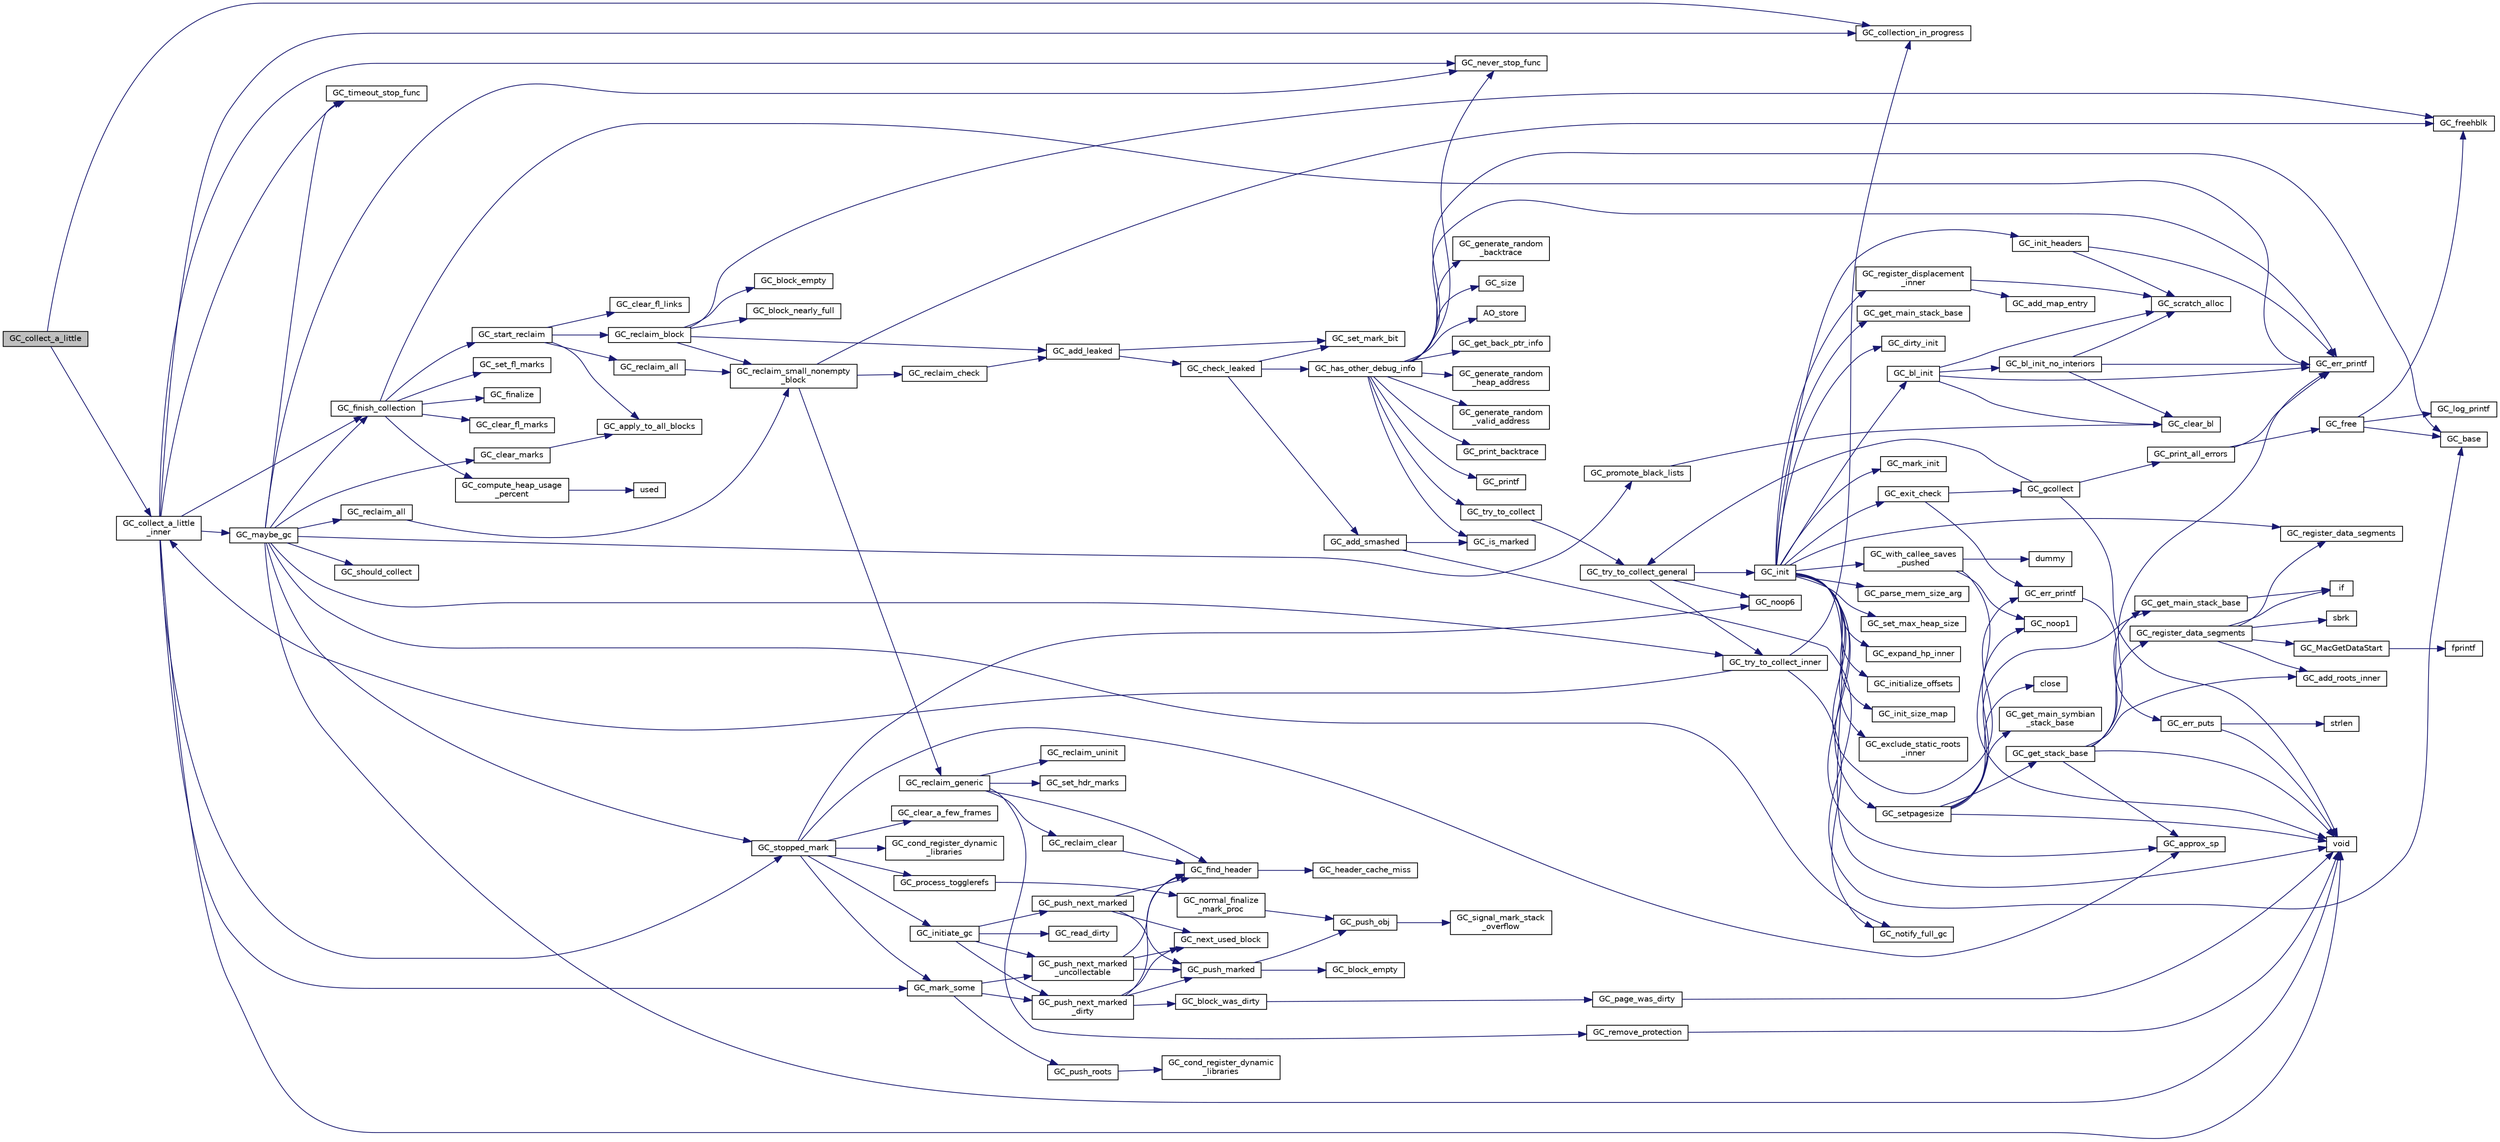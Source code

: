 digraph "GC_collect_a_little"
{
  edge [fontname="Helvetica",fontsize="10",labelfontname="Helvetica",labelfontsize="10"];
  node [fontname="Helvetica",fontsize="10",shape=record];
  rankdir="LR";
  Node407 [label="GC_collect_a_little",height=0.2,width=0.4,color="black", fillcolor="grey75", style="filled", fontcolor="black"];
  Node407 -> Node408 [color="midnightblue",fontsize="10",style="solid",fontname="Helvetica"];
  Node408 [label="GC_collect_a_little\l_inner",height=0.2,width=0.4,color="black", fillcolor="white", style="filled",URL="$d9/d39/alloc_8c.html#aa4521e4ff77319368671db2f7cc56ca4"];
  Node408 -> Node409 [color="midnightblue",fontsize="10",style="solid",fontname="Helvetica"];
  Node409 [label="GC_collection_in_progress",height=0.2,width=0.4,color="black", fillcolor="white", style="filled",URL="$dd/d79/gc__priv_8h.html#a0784f4bbd76df30f0d547e848e570d75"];
  Node408 -> Node410 [color="midnightblue",fontsize="10",style="solid",fontname="Helvetica"];
  Node410 [label="GC_mark_some",height=0.2,width=0.4,color="black", fillcolor="white", style="filled",URL="$dd/d79/gc__priv_8h.html#abc58b74d8f082c09663afed967bf7bd1"];
  Node410 -> Node411 [color="midnightblue",fontsize="10",style="solid",fontname="Helvetica"];
  Node411 [label="GC_push_next_marked\l_dirty",height=0.2,width=0.4,color="black", fillcolor="white", style="filled",URL="$d1/db7/mark_8c.html#a2b64914843f3267ea62fb8cf095cb09d"];
  Node411 -> Node412 [color="midnightblue",fontsize="10",style="solid",fontname="Helvetica"];
  Node412 [label="GC_next_used_block",height=0.2,width=0.4,color="black", fillcolor="white", style="filled",URL="$d2/d22/headers_8c.html#a6e4b2c04b60a205269287bedeae8753c"];
  Node411 -> Node413 [color="midnightblue",fontsize="10",style="solid",fontname="Helvetica"];
  Node413 [label="GC_find_header",height=0.2,width=0.4,color="black", fillcolor="white", style="filled",URL="$d2/d22/headers_8c.html#a82a38fd3345ecdd1ab8e84422ed16022"];
  Node413 -> Node414 [color="midnightblue",fontsize="10",style="solid",fontname="Helvetica"];
  Node414 [label="GC_header_cache_miss",height=0.2,width=0.4,color="black", fillcolor="white", style="filled",URL="$d2/d22/headers_8c.html#a6713a42cf8bb9b399bc20947f771b5c7"];
  Node411 -> Node415 [color="midnightblue",fontsize="10",style="solid",fontname="Helvetica"];
  Node415 [label="GC_block_was_dirty",height=0.2,width=0.4,color="black", fillcolor="white", style="filled",URL="$d1/db7/mark_8c.html#ad3dbd3d31eb43d2ad442e22d523fd716"];
  Node415 -> Node416 [color="midnightblue",fontsize="10",style="solid",fontname="Helvetica"];
  Node416 [label="GC_page_was_dirty",height=0.2,width=0.4,color="black", fillcolor="white", style="filled",URL="$dd/d79/gc__priv_8h.html#a6fa44797f4bbb69a231f72a3255960fe"];
  Node416 -> Node417 [color="midnightblue",fontsize="10",style="solid",fontname="Helvetica"];
  Node417 [label="void",height=0.2,width=0.4,color="black", fillcolor="white", style="filled",URL="$d0/daa/gc_8h.html#a7e0f997409f0b1753e44b648fcd6fc39"];
  Node411 -> Node418 [color="midnightblue",fontsize="10",style="solid",fontname="Helvetica"];
  Node418 [label="GC_push_marked",height=0.2,width=0.4,color="black", fillcolor="white", style="filled",URL="$d1/db7/mark_8c.html#a3f6c642633cbcf2c4960bbb02a6b305c"];
  Node418 -> Node419 [color="midnightblue",fontsize="10",style="solid",fontname="Helvetica"];
  Node419 [label="GC_block_empty",height=0.2,width=0.4,color="black", fillcolor="white", style="filled",URL="$dd/d79/gc__priv_8h.html#a492e5047848f1c2ee71297f76085b687"];
  Node418 -> Node420 [color="midnightblue",fontsize="10",style="solid",fontname="Helvetica"];
  Node420 [label="GC_push_obj",height=0.2,width=0.4,color="black", fillcolor="white", style="filled",URL="$d8/d2e/gc__pmark_8h.html#a3bf1b3df20d6725c7b48570dc6334ae9"];
  Node420 -> Node421 [color="midnightblue",fontsize="10",style="solid",fontname="Helvetica"];
  Node421 [label="GC_signal_mark_stack\l_overflow",height=0.2,width=0.4,color="black", fillcolor="white", style="filled",URL="$d8/d2e/gc__pmark_8h.html#ac7235e2e6e7dee5b8d82acb48bbf7c47"];
  Node410 -> Node422 [color="midnightblue",fontsize="10",style="solid",fontname="Helvetica"];
  Node422 [label="GC_push_roots",height=0.2,width=0.4,color="black", fillcolor="white", style="filled",URL="$dd/d79/gc__priv_8h.html#aa286e2246387f4caab7aab61bd61c4f8"];
  Node422 -> Node423 [color="midnightblue",fontsize="10",style="solid",fontname="Helvetica"];
  Node423 [label="GC_cond_register_dynamic\l_libraries",height=0.2,width=0.4,color="black", fillcolor="white", style="filled",URL="$dd/d54/mark__rts_8c.html#a8d8ac1f3d8195087879027a5c35988bb"];
  Node410 -> Node424 [color="midnightblue",fontsize="10",style="solid",fontname="Helvetica"];
  Node424 [label="GC_push_next_marked\l_uncollectable",height=0.2,width=0.4,color="black", fillcolor="white", style="filled",URL="$d1/db7/mark_8c.html#ac45e0725fc752de3102a602c1f0cea01"];
  Node424 -> Node412 [color="midnightblue",fontsize="10",style="solid",fontname="Helvetica"];
  Node424 -> Node413 [color="midnightblue",fontsize="10",style="solid",fontname="Helvetica"];
  Node424 -> Node418 [color="midnightblue",fontsize="10",style="solid",fontname="Helvetica"];
  Node408 -> Node425 [color="midnightblue",fontsize="10",style="solid",fontname="Helvetica"];
  Node425 [label="GC_stopped_mark",height=0.2,width=0.4,color="black", fillcolor="white", style="filled",URL="$d9/d39/alloc_8c.html#a770f751cf8819cb41e0cf38b7a36ef33"];
  Node425 -> Node426 [color="midnightblue",fontsize="10",style="solid",fontname="Helvetica"];
  Node426 [label="GC_cond_register_dynamic\l_libraries",height=0.2,width=0.4,color="black", fillcolor="white", style="filled",URL="$dd/d79/gc__priv_8h.html#a8d8ac1f3d8195087879027a5c35988bb"];
  Node425 -> Node427 [color="midnightblue",fontsize="10",style="solid",fontname="Helvetica"];
  Node427 [label="GC_process_togglerefs",height=0.2,width=0.4,color="black", fillcolor="white", style="filled",URL="$d3/d1e/finalize_8c.html#aa9239d76bc7e48761f3c53969bbc59bf"];
  Node427 -> Node428 [color="midnightblue",fontsize="10",style="solid",fontname="Helvetica"];
  Node428 [label="GC_normal_finalize\l_mark_proc",height=0.2,width=0.4,color="black", fillcolor="white", style="filled",URL="$d3/d1e/finalize_8c.html#ad08f29bfcd6a376a69cedd2f97586baa"];
  Node428 -> Node420 [color="midnightblue",fontsize="10",style="solid",fontname="Helvetica"];
  Node425 -> Node429 [color="midnightblue",fontsize="10",style="solid",fontname="Helvetica"];
  Node429 [label="GC_clear_a_few_frames",height=0.2,width=0.4,color="black", fillcolor="white", style="filled",URL="$d9/d39/alloc_8c.html#a4dccf283b324c02707dc118d2c76a82e"];
  Node425 -> Node430 [color="midnightblue",fontsize="10",style="solid",fontname="Helvetica"];
  Node430 [label="GC_noop6",height=0.2,width=0.4,color="black", fillcolor="white", style="filled",URL="$dd/d79/gc__priv_8h.html#acb8ad0deabff4b0f2dd9dda6c7bd7190"];
  Node425 -> Node431 [color="midnightblue",fontsize="10",style="solid",fontname="Helvetica"];
  Node431 [label="GC_initiate_gc",height=0.2,width=0.4,color="black", fillcolor="white", style="filled",URL="$dd/d79/gc__priv_8h.html#a84c21b48dfdf4029f20f20bcd03fabc5"];
  Node431 -> Node432 [color="midnightblue",fontsize="10",style="solid",fontname="Helvetica"];
  Node432 [label="GC_read_dirty",height=0.2,width=0.4,color="black", fillcolor="white", style="filled",URL="$dd/d79/gc__priv_8h.html#ac54bdf2543cf0a3459be3ee5aac96e18"];
  Node431 -> Node411 [color="midnightblue",fontsize="10",style="solid",fontname="Helvetica"];
  Node431 -> Node433 [color="midnightblue",fontsize="10",style="solid",fontname="Helvetica"];
  Node433 [label="GC_push_next_marked",height=0.2,width=0.4,color="black", fillcolor="white", style="filled",URL="$d1/db7/mark_8c.html#a85138116d042be2501da35dac96baa00"];
  Node433 -> Node412 [color="midnightblue",fontsize="10",style="solid",fontname="Helvetica"];
  Node433 -> Node413 [color="midnightblue",fontsize="10",style="solid",fontname="Helvetica"];
  Node433 -> Node418 [color="midnightblue",fontsize="10",style="solid",fontname="Helvetica"];
  Node431 -> Node424 [color="midnightblue",fontsize="10",style="solid",fontname="Helvetica"];
  Node425 -> Node410 [color="midnightblue",fontsize="10",style="solid",fontname="Helvetica"];
  Node425 -> Node434 [color="midnightblue",fontsize="10",style="solid",fontname="Helvetica"];
  Node434 [label="GC_approx_sp",height=0.2,width=0.4,color="black", fillcolor="white", style="filled",URL="$dd/d79/gc__priv_8h.html#a63ad3c8487c6bdefff474f15bb986e81"];
  Node408 -> Node435 [color="midnightblue",fontsize="10",style="solid",fontname="Helvetica"];
  Node435 [label="GC_timeout_stop_func",height=0.2,width=0.4,color="black", fillcolor="white", style="filled",URL="$d9/d39/alloc_8c.html#a4ff1e49182c4fb83f2e6aa1c7ded2071"];
  Node408 -> Node417 [color="midnightblue",fontsize="10",style="solid",fontname="Helvetica"];
  Node408 -> Node436 [color="midnightblue",fontsize="10",style="solid",fontname="Helvetica"];
  Node436 [label="GC_never_stop_func",height=0.2,width=0.4,color="black", fillcolor="white", style="filled",URL="$d9/d39/alloc_8c.html#a198983e95d71e4daf794092f12618009"];
  Node408 -> Node437 [color="midnightblue",fontsize="10",style="solid",fontname="Helvetica"];
  Node437 [label="GC_finish_collection",height=0.2,width=0.4,color="black", fillcolor="white", style="filled",URL="$d9/d39/alloc_8c.html#a3c34c8a98cd8b3be1725944ba54701ad"];
  Node437 -> Node438 [color="midnightblue",fontsize="10",style="solid",fontname="Helvetica"];
  Node438 [label="GC_set_fl_marks",height=0.2,width=0.4,color="black", fillcolor="white", style="filled",URL="$d9/d39/alloc_8c.html#a48dd9a512111c483ccdae63a89a10e59"];
  Node437 -> Node439 [color="midnightblue",fontsize="10",style="solid",fontname="Helvetica"];
  Node439 [label="GC_start_reclaim",height=0.2,width=0.4,color="black", fillcolor="white", style="filled",URL="$dd/d79/gc__priv_8h.html#a3d4aa82f45c24b3b7a8eb3e607582995"];
  Node439 -> Node440 [color="midnightblue",fontsize="10",style="solid",fontname="Helvetica"];
  Node440 [label="GC_clear_fl_links",height=0.2,width=0.4,color="black", fillcolor="white", style="filled",URL="$d7/d0b/reclaim_8c.html#a8dd938713e06c8a0434bb0063e4fe1ff"];
  Node439 -> Node441 [color="midnightblue",fontsize="10",style="solid",fontname="Helvetica"];
  Node441 [label="GC_apply_to_all_blocks",height=0.2,width=0.4,color="black", fillcolor="white", style="filled",URL="$d2/d22/headers_8c.html#a48a8aa76f61165c1116bb7a3a52d9ac5"];
  Node439 -> Node442 [color="midnightblue",fontsize="10",style="solid",fontname="Helvetica"];
  Node442 [label="GC_reclaim_block",height=0.2,width=0.4,color="black", fillcolor="white", style="filled",URL="$d7/d0b/reclaim_8c.html#a7721e31790b860809f5b25aef40ac673"];
  Node442 -> Node443 [color="midnightblue",fontsize="10",style="solid",fontname="Helvetica"];
  Node443 [label="GC_add_leaked",height=0.2,width=0.4,color="black", fillcolor="white", style="filled",URL="$d7/d0b/reclaim_8c.html#afccf6e87c1d8bdbe9ea41221a3dc78ad"];
  Node443 -> Node444 [color="midnightblue",fontsize="10",style="solid",fontname="Helvetica"];
  Node444 [label="GC_check_leaked",height=0.2,width=0.4,color="black", fillcolor="white", style="filled",URL="$d3/d7b/dbg__mlc_8c.html#a4985b7b1cc5846b5fc372ada1a410071"];
  Node444 -> Node445 [color="midnightblue",fontsize="10",style="solid",fontname="Helvetica"];
  Node445 [label="GC_has_other_debug_info",height=0.2,width=0.4,color="black", fillcolor="white", style="filled",URL="$d3/d7b/dbg__mlc_8c.html#a1e8d4ec327bfee97d5936431e51c3ef6"];
  Node445 -> Node446 [color="midnightblue",fontsize="10",style="solid",fontname="Helvetica"];
  Node446 [label="GC_size",height=0.2,width=0.4,color="black", fillcolor="white", style="filled",URL="$d0/daa/gc_8h.html#a8e4b29a6f09c281e53721eba5f206cf8"];
  Node445 -> Node447 [color="midnightblue",fontsize="10",style="solid",fontname="Helvetica"];
  Node447 [label="AO_store",height=0.2,width=0.4,color="black", fillcolor="white", style="filled",URL="$de/da5/generic-small_8h.html#aa31bf334f050b63089046aa522cacdc9"];
  Node445 -> Node448 [color="midnightblue",fontsize="10",style="solid",fontname="Helvetica"];
  Node448 [label="GC_get_back_ptr_info",height=0.2,width=0.4,color="black", fillcolor="white", style="filled",URL="$d1/d12/gc__backptr_8h.html#adf1bbdb7ae913d2c830b03c68a46dbc4"];
  Node445 -> Node449 [color="midnightblue",fontsize="10",style="solid",fontname="Helvetica"];
  Node449 [label="GC_base",height=0.2,width=0.4,color="black", fillcolor="white", style="filled",URL="$d0/daa/gc_8h.html#a8b93cd0c8d9c312bbdf0e679d10b680a"];
  Node445 -> Node450 [color="midnightblue",fontsize="10",style="solid",fontname="Helvetica"];
  Node450 [label="GC_generate_random\l_heap_address",height=0.2,width=0.4,color="black", fillcolor="white", style="filled",URL="$d1/d12/gc__backptr_8h.html#a1d6517e661024a0531a120458a888654"];
  Node445 -> Node451 [color="midnightblue",fontsize="10",style="solid",fontname="Helvetica"];
  Node451 [label="GC_generate_random\l_valid_address",height=0.2,width=0.4,color="black", fillcolor="white", style="filled",URL="$d1/d12/gc__backptr_8h.html#a1a7cecbc608801ff228aa5b9a63203fb"];
  Node445 -> Node452 [color="midnightblue",fontsize="10",style="solid",fontname="Helvetica"];
  Node452 [label="GC_is_marked",height=0.2,width=0.4,color="black", fillcolor="white", style="filled",URL="$d4/d23/gc__mark_8h.html#a268392cfc127d2574a72a58dd517e926"];
  Node445 -> Node453 [color="midnightblue",fontsize="10",style="solid",fontname="Helvetica"];
  Node453 [label="GC_print_backtrace",height=0.2,width=0.4,color="black", fillcolor="white", style="filled",URL="$d1/d12/gc__backptr_8h.html#aae6654dbd1cbf8f9169002044dca341c"];
  Node445 -> Node454 [color="midnightblue",fontsize="10",style="solid",fontname="Helvetica"];
  Node454 [label="GC_err_printf",height=0.2,width=0.4,color="black", fillcolor="white", style="filled",URL="$dd/d79/gc__priv_8h.html#a515817b1cc28538efe42e953361e6cb1"];
  Node445 -> Node455 [color="midnightblue",fontsize="10",style="solid",fontname="Helvetica"];
  Node455 [label="GC_printf",height=0.2,width=0.4,color="black", fillcolor="white", style="filled",URL="$dd/d79/gc__priv_8h.html#af88bfca208f01c5a5b986b6875d279c5"];
  Node445 -> Node456 [color="midnightblue",fontsize="10",style="solid",fontname="Helvetica"];
  Node456 [label="GC_generate_random\l_backtrace",height=0.2,width=0.4,color="black", fillcolor="white", style="filled",URL="$d1/d12/gc__backptr_8h.html#abf6a51b99f26482e856763f27018f009"];
  Node445 -> Node457 [color="midnightblue",fontsize="10",style="solid",fontname="Helvetica"];
  Node457 [label="GC_try_to_collect",height=0.2,width=0.4,color="black", fillcolor="white", style="filled",URL="$d9/d39/alloc_8c.html#ad5a1cc1b1694e4370eef16ec02100a0a"];
  Node457 -> Node458 [color="midnightblue",fontsize="10",style="solid",fontname="Helvetica"];
  Node458 [label="GC_try_to_collect_general",height=0.2,width=0.4,color="black", fillcolor="white", style="filled",URL="$d9/d39/alloc_8c.html#a70b496ceee236d78b93b578c73695d6a"];
  Node458 -> Node459 [color="midnightblue",fontsize="10",style="solid",fontname="Helvetica"];
  Node459 [label="GC_init",height=0.2,width=0.4,color="black", fillcolor="white", style="filled",URL="$d0/daa/gc_8h.html#a16a0e282a07c598595436b79e88d6e00"];
  Node459 -> Node417 [color="midnightblue",fontsize="10",style="solid",fontname="Helvetica"];
  Node459 -> Node460 [color="midnightblue",fontsize="10",style="solid",fontname="Helvetica"];
  Node460 [label="GC_setpagesize",height=0.2,width=0.4,color="black", fillcolor="white", style="filled",URL="$dd/d79/gc__priv_8h.html#a69f36e8eacdbd088bfd0fe6b8187d13f"];
  Node460 -> Node461 [color="midnightblue",fontsize="10",style="solid",fontname="Helvetica"];
  Node461 [label="GC_get_stack_base",height=0.2,width=0.4,color="black", fillcolor="white", style="filled",URL="$d2/d3c/os__dep_8c.html#a09251998bd28d60637173777b72fec2f"];
  Node461 -> Node462 [color="midnightblue",fontsize="10",style="solid",fontname="Helvetica"];
  Node462 [label="GC_get_main_stack_base",height=0.2,width=0.4,color="black", fillcolor="white", style="filled",URL="$d2/d3c/os__dep_8c.html#af9cca322f452a3242d4ddae4f582ace7"];
  Node462 -> Node463 [color="midnightblue",fontsize="10",style="solid",fontname="Helvetica"];
  Node463 [label="if",height=0.2,width=0.4,color="black", fillcolor="white", style="filled",URL="$dc/ddc/3rd_party_2flex-2_85_835_2parse_8c.html#a5468319b5337c3d6192d299ceb3062fc"];
  Node461 -> Node434 [color="midnightblue",fontsize="10",style="solid",fontname="Helvetica"];
  Node461 -> Node464 [color="midnightblue",fontsize="10",style="solid",fontname="Helvetica"];
  Node464 [label="GC_register_data_segments",height=0.2,width=0.4,color="black", fillcolor="white", style="filled",URL="$d2/d3c/os__dep_8c.html#a3d0d3f82fd76148cd7432d53d70b1fc6"];
  Node464 -> Node463 [color="midnightblue",fontsize="10",style="solid",fontname="Helvetica"];
  Node464 -> Node465 [color="midnightblue",fontsize="10",style="solid",fontname="Helvetica"];
  Node465 [label="GC_register_data_segments",height=0.2,width=0.4,color="black", fillcolor="white", style="filled",URL="$df/db9/_amiga_o_s_8c.html#a3d0d3f82fd76148cd7432d53d70b1fc6"];
  Node464 -> Node466 [color="midnightblue",fontsize="10",style="solid",fontname="Helvetica"];
  Node466 [label="GC_add_roots_inner",height=0.2,width=0.4,color="black", fillcolor="white", style="filled",URL="$dd/d79/gc__priv_8h.html#a75a78418f0a04f04ffd9edd82461f646"];
  Node464 -> Node467 [color="midnightblue",fontsize="10",style="solid",fontname="Helvetica"];
  Node467 [label="sbrk",height=0.2,width=0.4,color="black", fillcolor="white", style="filled",URL="$d4/d98/g_09_09malloc_8c.html#af449de63ece64281502c546e6c491cc3"];
  Node464 -> Node468 [color="midnightblue",fontsize="10",style="solid",fontname="Helvetica"];
  Node468 [label="GC_MacGetDataStart",height=0.2,width=0.4,color="black", fillcolor="white", style="filled",URL="$de/d92/_mac_o_s_8c.html#af0f592ca26979a59bef5485b6b146f17"];
  Node468 -> Node469 [color="midnightblue",fontsize="10",style="solid",fontname="Helvetica"];
  Node469 [label="fprintf",height=0.2,width=0.4,color="black", fillcolor="white", style="filled",URL="$d2/d8c/examplehs038_8m.html#ae272956ea74f28b2f067d455fead331f"];
  Node461 -> Node454 [color="midnightblue",fontsize="10",style="solid",fontname="Helvetica"];
  Node461 -> Node466 [color="midnightblue",fontsize="10",style="solid",fontname="Helvetica"];
  Node461 -> Node417 [color="midnightblue",fontsize="10",style="solid",fontname="Helvetica"];
  Node460 -> Node417 [color="midnightblue",fontsize="10",style="solid",fontname="Helvetica"];
  Node460 -> Node470 [color="midnightblue",fontsize="10",style="solid",fontname="Helvetica"];
  Node470 [label="GC_noop1",height=0.2,width=0.4,color="black", fillcolor="white", style="filled",URL="$d0/daa/gc_8h.html#a233015def2a1752a7feb7c81d34f89e6"];
  Node460 -> Node471 [color="midnightblue",fontsize="10",style="solid",fontname="Helvetica"];
  Node471 [label="close",height=0.2,width=0.4,color="black", fillcolor="white", style="filled",URL="$de/def/kim__info_8m.html#aff74ba1ae73082324b3adcbdd8d78860"];
  Node460 -> Node462 [color="midnightblue",fontsize="10",style="solid",fontname="Helvetica"];
  Node460 -> Node472 [color="midnightblue",fontsize="10",style="solid",fontname="Helvetica"];
  Node472 [label="GC_get_main_symbian\l_stack_base",height=0.2,width=0.4,color="black", fillcolor="white", style="filled",URL="$df/dac/symbian_8cpp.html#a4abe4d117f7529e3efefad688145a791"];
  Node459 -> Node473 [color="midnightblue",fontsize="10",style="solid",fontname="Helvetica"];
  Node473 [label="GC_err_printf",height=0.2,width=0.4,color="black", fillcolor="white", style="filled",URL="$de/dd3/gc_2misc_8c.html#a65add866e165472e33077885ab5cb57d"];
  Node473 -> Node474 [color="midnightblue",fontsize="10",style="solid",fontname="Helvetica"];
  Node474 [label="GC_err_puts",height=0.2,width=0.4,color="black", fillcolor="white", style="filled",URL="$de/dd3/gc_2misc_8c.html#ac8e0ae3d9050e13056af620d0395c587"];
  Node474 -> Node417 [color="midnightblue",fontsize="10",style="solid",fontname="Helvetica"];
  Node474 -> Node475 [color="midnightblue",fontsize="10",style="solid",fontname="Helvetica"];
  Node475 [label="strlen",height=0.2,width=0.4,color="black", fillcolor="white", style="filled",URL="$d7/d57/iregex_8c.html#a492442620ce65db20fe7297b43cbca65"];
  Node459 -> Node476 [color="midnightblue",fontsize="10",style="solid",fontname="Helvetica"];
  Node476 [label="GC_exclude_static_roots\l_inner",height=0.2,width=0.4,color="black", fillcolor="white", style="filled",URL="$dd/d79/gc__priv_8h.html#a9de5e042f9c16b0710e64611cfa92539"];
  Node459 -> Node477 [color="midnightblue",fontsize="10",style="solid",fontname="Helvetica"];
  Node477 [label="GC_get_main_stack_base",height=0.2,width=0.4,color="black", fillcolor="white", style="filled",URL="$df/db9/_amiga_o_s_8c.html#af9cca322f452a3242d4ddae4f582ace7"];
  Node459 -> Node434 [color="midnightblue",fontsize="10",style="solid",fontname="Helvetica"];
  Node459 -> Node478 [color="midnightblue",fontsize="10",style="solid",fontname="Helvetica"];
  Node478 [label="GC_dirty_init",height=0.2,width=0.4,color="black", fillcolor="white", style="filled",URL="$dd/d79/gc__priv_8h.html#a29a51493303bec3663137cb9ca6d2343"];
  Node459 -> Node465 [color="midnightblue",fontsize="10",style="solid",fontname="Helvetica"];
  Node459 -> Node479 [color="midnightblue",fontsize="10",style="solid",fontname="Helvetica"];
  Node479 [label="GC_init_headers",height=0.2,width=0.4,color="black", fillcolor="white", style="filled",URL="$d2/d22/headers_8c.html#ab7801e7a7fe68245da22dff8da4dfa63"];
  Node479 -> Node480 [color="midnightblue",fontsize="10",style="solid",fontname="Helvetica"];
  Node480 [label="GC_scratch_alloc",height=0.2,width=0.4,color="black", fillcolor="white", style="filled",URL="$d2/d22/headers_8c.html#ad4012dbe01b6c85c8c21b76e5d42b460"];
  Node479 -> Node454 [color="midnightblue",fontsize="10",style="solid",fontname="Helvetica"];
  Node459 -> Node481 [color="midnightblue",fontsize="10",style="solid",fontname="Helvetica"];
  Node481 [label="GC_bl_init",height=0.2,width=0.4,color="black", fillcolor="white", style="filled",URL="$db/d5f/blacklst_8c.html#af4183eead1835a06b5062b1a9980df57"];
  Node481 -> Node482 [color="midnightblue",fontsize="10",style="solid",fontname="Helvetica"];
  Node482 [label="GC_bl_init_no_interiors",height=0.2,width=0.4,color="black", fillcolor="white", style="filled",URL="$db/d5f/blacklst_8c.html#aa959cb7ecd954c5ce71a307a95e917b0"];
  Node482 -> Node480 [color="midnightblue",fontsize="10",style="solid",fontname="Helvetica"];
  Node482 -> Node454 [color="midnightblue",fontsize="10",style="solid",fontname="Helvetica"];
  Node482 -> Node483 [color="midnightblue",fontsize="10",style="solid",fontname="Helvetica"];
  Node483 [label="GC_clear_bl",height=0.2,width=0.4,color="black", fillcolor="white", style="filled",URL="$db/d5f/blacklst_8c.html#abffd8217465e2a2af662066fae2c46b3"];
  Node481 -> Node480 [color="midnightblue",fontsize="10",style="solid",fontname="Helvetica"];
  Node481 -> Node454 [color="midnightblue",fontsize="10",style="solid",fontname="Helvetica"];
  Node481 -> Node483 [color="midnightblue",fontsize="10",style="solid",fontname="Helvetica"];
  Node459 -> Node484 [color="midnightblue",fontsize="10",style="solid",fontname="Helvetica"];
  Node484 [label="GC_mark_init",height=0.2,width=0.4,color="black", fillcolor="white", style="filled",URL="$dd/d79/gc__priv_8h.html#a64108c12ea06e23af7be1d9c872be526"];
  Node459 -> Node485 [color="midnightblue",fontsize="10",style="solid",fontname="Helvetica"];
  Node485 [label="GC_parse_mem_size_arg",height=0.2,width=0.4,color="black", fillcolor="white", style="filled",URL="$de/dd3/gc_2misc_8c.html#ad6fefa01e4246ef7c4658456d0c8d51c"];
  Node459 -> Node486 [color="midnightblue",fontsize="10",style="solid",fontname="Helvetica"];
  Node486 [label="GC_set_max_heap_size",height=0.2,width=0.4,color="black", fillcolor="white", style="filled",URL="$d9/d39/alloc_8c.html#a19ab7146b88522de1093da71555be260"];
  Node459 -> Node487 [color="midnightblue",fontsize="10",style="solid",fontname="Helvetica"];
  Node487 [label="GC_expand_hp_inner",height=0.2,width=0.4,color="black", fillcolor="white", style="filled",URL="$d9/d39/alloc_8c.html#ac5bcf928b3ddcd0be79f3b8e276ecb5c"];
  Node459 -> Node488 [color="midnightblue",fontsize="10",style="solid",fontname="Helvetica"];
  Node488 [label="GC_initialize_offsets",height=0.2,width=0.4,color="black", fillcolor="white", style="filled",URL="$dd/d79/gc__priv_8h.html#abbd44583f2d985e9a2eb30303beb8f97"];
  Node459 -> Node489 [color="midnightblue",fontsize="10",style="solid",fontname="Helvetica"];
  Node489 [label="GC_register_displacement\l_inner",height=0.2,width=0.4,color="black", fillcolor="white", style="filled",URL="$dd/d79/gc__priv_8h.html#a2a2204a2386781556aa1d3d70eb9bd04"];
  Node489 -> Node490 [color="midnightblue",fontsize="10",style="solid",fontname="Helvetica"];
  Node490 [label="GC_add_map_entry",height=0.2,width=0.4,color="black", fillcolor="white", style="filled",URL="$dd/d79/gc__priv_8h.html#ac2326c77652399203efc82c6b971dc4e"];
  Node489 -> Node480 [color="midnightblue",fontsize="10",style="solid",fontname="Helvetica"];
  Node459 -> Node491 [color="midnightblue",fontsize="10",style="solid",fontname="Helvetica"];
  Node491 [label="GC_init_size_map",height=0.2,width=0.4,color="black", fillcolor="white", style="filled",URL="$de/dd3/gc_2misc_8c.html#a8630ca36a509b7a5b0ff5091b59f261a"];
  Node459 -> Node492 [color="midnightblue",fontsize="10",style="solid",fontname="Helvetica"];
  Node492 [label="GC_with_callee_saves\l_pushed",height=0.2,width=0.4,color="black", fillcolor="white", style="filled",URL="$dd/d79/gc__priv_8h.html#a6af56dbaf871f19819e42a5445771613"];
  Node492 -> Node493 [color="midnightblue",fontsize="10",style="solid",fontname="Helvetica"];
  Node493 [label="dummy",height=0.2,width=0.4,color="black", fillcolor="white", style="filled",URL="$d7/d6b/ipoma-dummy_8f.html#a14e68597ab81208552434ccd2a9e8f4f"];
  Node492 -> Node470 [color="midnightblue",fontsize="10",style="solid",fontname="Helvetica"];
  Node492 -> Node417 [color="midnightblue",fontsize="10",style="solid",fontname="Helvetica"];
  Node459 -> Node494 [color="midnightblue",fontsize="10",style="solid",fontname="Helvetica"];
  Node494 [label="GC_exit_check",height=0.2,width=0.4,color="black", fillcolor="white", style="filled",URL="$de/dd3/gc_2misc_8c.html#aebed0843915f857a3004b0b9fc88846e"];
  Node494 -> Node495 [color="midnightblue",fontsize="10",style="solid",fontname="Helvetica"];
  Node495 [label="GC_gcollect",height=0.2,width=0.4,color="black", fillcolor="white", style="filled",URL="$d9/d39/alloc_8c.html#a726a8653def8e4e16be7e29c7617c7d5"];
  Node495 -> Node417 [color="midnightblue",fontsize="10",style="solid",fontname="Helvetica"];
  Node495 -> Node458 [color="midnightblue",fontsize="10",style="solid",fontname="Helvetica"];
  Node495 -> Node496 [color="midnightblue",fontsize="10",style="solid",fontname="Helvetica"];
  Node496 [label="GC_print_all_errors",height=0.2,width=0.4,color="black", fillcolor="white", style="filled",URL="$dd/d79/gc__priv_8h.html#a9153adf9cf216b060c3ca8e2e69529db"];
  Node496 -> Node454 [color="midnightblue",fontsize="10",style="solid",fontname="Helvetica"];
  Node496 -> Node497 [color="midnightblue",fontsize="10",style="solid",fontname="Helvetica"];
  Node497 [label="GC_free",height=0.2,width=0.4,color="black", fillcolor="white", style="filled",URL="$d0/daa/gc_8h.html#aef11fb85e24d9cdb7da9ef9df26d45b3"];
  Node497 -> Node498 [color="midnightblue",fontsize="10",style="solid",fontname="Helvetica"];
  Node498 [label="GC_log_printf",height=0.2,width=0.4,color="black", fillcolor="white", style="filled",URL="$dd/d79/gc__priv_8h.html#ada843fec7ffa10957a47951e0691f73b"];
  Node497 -> Node449 [color="midnightblue",fontsize="10",style="solid",fontname="Helvetica"];
  Node497 -> Node499 [color="midnightblue",fontsize="10",style="solid",fontname="Helvetica"];
  Node499 [label="GC_freehblk",height=0.2,width=0.4,color="black", fillcolor="white", style="filled",URL="$d8/d86/allchblk_8c.html#a2c41d1fbfff96311052f54041d5c659a"];
  Node494 -> Node473 [color="midnightblue",fontsize="10",style="solid",fontname="Helvetica"];
  Node458 -> Node430 [color="midnightblue",fontsize="10",style="solid",fontname="Helvetica"];
  Node458 -> Node500 [color="midnightblue",fontsize="10",style="solid",fontname="Helvetica"];
  Node500 [label="GC_try_to_collect_inner",height=0.2,width=0.4,color="black", fillcolor="white", style="filled",URL="$d9/d39/alloc_8c.html#a2add6e03db26dd061369fb1116eae67d"];
  Node500 -> Node409 [color="midnightblue",fontsize="10",style="solid",fontname="Helvetica"];
  Node500 -> Node408 [color="midnightblue",fontsize="10",style="solid",fontname="Helvetica"];
  Node500 -> Node501 [color="midnightblue",fontsize="10",style="solid",fontname="Helvetica"];
  Node501 [label="GC_notify_full_gc",height=0.2,width=0.4,color="black", fillcolor="white", style="filled",URL="$d9/d39/alloc_8c.html#aef07d92d52614ec0fe7f92e0f906e9e4"];
  Node445 -> Node436 [color="midnightblue",fontsize="10",style="solid",fontname="Helvetica"];
  Node444 -> Node502 [color="midnightblue",fontsize="10",style="solid",fontname="Helvetica"];
  Node502 [label="GC_set_mark_bit",height=0.2,width=0.4,color="black", fillcolor="white", style="filled",URL="$d4/d23/gc__mark_8h.html#afb10ec125839271f2b9194b33de195d0"];
  Node444 -> Node503 [color="midnightblue",fontsize="10",style="solid",fontname="Helvetica"];
  Node503 [label="GC_add_smashed",height=0.2,width=0.4,color="black", fillcolor="white", style="filled",URL="$d3/d7b/dbg__mlc_8c.html#a25d9083b1d677389672528b7e55c0ce6"];
  Node503 -> Node452 [color="midnightblue",fontsize="10",style="solid",fontname="Helvetica"];
  Node503 -> Node449 [color="midnightblue",fontsize="10",style="solid",fontname="Helvetica"];
  Node443 -> Node502 [color="midnightblue",fontsize="10",style="solid",fontname="Helvetica"];
  Node442 -> Node499 [color="midnightblue",fontsize="10",style="solid",fontname="Helvetica"];
  Node442 -> Node504 [color="midnightblue",fontsize="10",style="solid",fontname="Helvetica"];
  Node504 [label="GC_block_empty",height=0.2,width=0.4,color="black", fillcolor="white", style="filled",URL="$d7/d0b/reclaim_8c.html#a492e5047848f1c2ee71297f76085b687"];
  Node442 -> Node505 [color="midnightblue",fontsize="10",style="solid",fontname="Helvetica"];
  Node505 [label="GC_reclaim_small_nonempty\l_block",height=0.2,width=0.4,color="black", fillcolor="white", style="filled",URL="$d7/d0b/reclaim_8c.html#a713b42be146628271b9fceb7e768ded4"];
  Node505 -> Node506 [color="midnightblue",fontsize="10",style="solid",fontname="Helvetica"];
  Node506 [label="GC_reclaim_check",height=0.2,width=0.4,color="black", fillcolor="white", style="filled",URL="$d7/d0b/reclaim_8c.html#a0bf4ca5537f7291287c78c2b67194525"];
  Node506 -> Node443 [color="midnightblue",fontsize="10",style="solid",fontname="Helvetica"];
  Node505 -> Node507 [color="midnightblue",fontsize="10",style="solid",fontname="Helvetica"];
  Node507 [label="GC_reclaim_generic",height=0.2,width=0.4,color="black", fillcolor="white", style="filled",URL="$d7/d0b/reclaim_8c.html#a1cd641bd689b35751eeffdf2cab254fa"];
  Node507 -> Node413 [color="midnightblue",fontsize="10",style="solid",fontname="Helvetica"];
  Node507 -> Node508 [color="midnightblue",fontsize="10",style="solid",fontname="Helvetica"];
  Node508 [label="GC_remove_protection",height=0.2,width=0.4,color="black", fillcolor="white", style="filled",URL="$dd/d79/gc__priv_8h.html#ac4f8d20ee0d59bc2cab4984343affea6"];
  Node508 -> Node417 [color="midnightblue",fontsize="10",style="solid",fontname="Helvetica"];
  Node507 -> Node509 [color="midnightblue",fontsize="10",style="solid",fontname="Helvetica"];
  Node509 [label="GC_reclaim_clear",height=0.2,width=0.4,color="black", fillcolor="white", style="filled",URL="$d7/d0b/reclaim_8c.html#adf998593d510bd7665a5afa02cfeafbb"];
  Node509 -> Node413 [color="midnightblue",fontsize="10",style="solid",fontname="Helvetica"];
  Node507 -> Node510 [color="midnightblue",fontsize="10",style="solid",fontname="Helvetica"];
  Node510 [label="GC_reclaim_uninit",height=0.2,width=0.4,color="black", fillcolor="white", style="filled",URL="$d7/d0b/reclaim_8c.html#ad162b1b61ccfb458d43b30023a882204"];
  Node507 -> Node511 [color="midnightblue",fontsize="10",style="solid",fontname="Helvetica"];
  Node511 [label="GC_set_hdr_marks",height=0.2,width=0.4,color="black", fillcolor="white", style="filled",URL="$dd/d79/gc__priv_8h.html#ad83b8023011c333edd39adb21458dbd4"];
  Node505 -> Node499 [color="midnightblue",fontsize="10",style="solid",fontname="Helvetica"];
  Node442 -> Node512 [color="midnightblue",fontsize="10",style="solid",fontname="Helvetica"];
  Node512 [label="GC_block_nearly_full",height=0.2,width=0.4,color="black", fillcolor="white", style="filled",URL="$d7/d0b/reclaim_8c.html#af026f6b9910679586f5492b505fbf407"];
  Node439 -> Node513 [color="midnightblue",fontsize="10",style="solid",fontname="Helvetica"];
  Node513 [label="GC_reclaim_all",height=0.2,width=0.4,color="black", fillcolor="white", style="filled",URL="$d7/d0b/reclaim_8c.html#a07f36a322f6a08a42590b6b6933836c1"];
  Node513 -> Node505 [color="midnightblue",fontsize="10",style="solid",fontname="Helvetica"];
  Node437 -> Node514 [color="midnightblue",fontsize="10",style="solid",fontname="Helvetica"];
  Node514 [label="GC_finalize",height=0.2,width=0.4,color="black", fillcolor="white", style="filled",URL="$d3/d1e/finalize_8c.html#aff4d08c622dd7510013587fcf7dd5326"];
  Node437 -> Node454 [color="midnightblue",fontsize="10",style="solid",fontname="Helvetica"];
  Node437 -> Node515 [color="midnightblue",fontsize="10",style="solid",fontname="Helvetica"];
  Node515 [label="GC_clear_fl_marks",height=0.2,width=0.4,color="black", fillcolor="white", style="filled",URL="$d9/d39/alloc_8c.html#a9d14aaea713b0429ba5af5d7c7f1d4fa"];
  Node437 -> Node516 [color="midnightblue",fontsize="10",style="solid",fontname="Helvetica"];
  Node516 [label="GC_compute_heap_usage\l_percent",height=0.2,width=0.4,color="black", fillcolor="white", style="filled",URL="$d9/d39/alloc_8c.html#ac738a54dc74b82adbc9ae90b5ea945ea"];
  Node516 -> Node517 [color="midnightblue",fontsize="10",style="solid",fontname="Helvetica"];
  Node517 [label="used",height=0.2,width=0.4,color="black", fillcolor="white", style="filled",URL="$da/d25/_c_vode_set_options_8m.html#a11233cb8dd1c3244481b806257aaf22c"];
  Node408 -> Node518 [color="midnightblue",fontsize="10",style="solid",fontname="Helvetica"];
  Node518 [label="GC_maybe_gc",height=0.2,width=0.4,color="black", fillcolor="white", style="filled",URL="$d9/d39/alloc_8c.html#a052bd8f73260d5517da328ec80bf2803"];
  Node518 -> Node519 [color="midnightblue",fontsize="10",style="solid",fontname="Helvetica"];
  Node519 [label="GC_should_collect",height=0.2,width=0.4,color="black", fillcolor="white", style="filled",URL="$d9/d39/alloc_8c.html#acd4e74215cc34d11e02482518139ea4e"];
  Node518 -> Node500 [color="midnightblue",fontsize="10",style="solid",fontname="Helvetica"];
  Node518 -> Node436 [color="midnightblue",fontsize="10",style="solid",fontname="Helvetica"];
  Node518 -> Node520 [color="midnightblue",fontsize="10",style="solid",fontname="Helvetica"];
  Node520 [label="GC_promote_black_lists",height=0.2,width=0.4,color="black", fillcolor="white", style="filled",URL="$db/d5f/blacklst_8c.html#a73c55ff2c441aea8590938040a7ad7b9"];
  Node520 -> Node483 [color="midnightblue",fontsize="10",style="solid",fontname="Helvetica"];
  Node518 -> Node417 [color="midnightblue",fontsize="10",style="solid",fontname="Helvetica"];
  Node518 -> Node521 [color="midnightblue",fontsize="10",style="solid",fontname="Helvetica"];
  Node521 [label="GC_reclaim_all",height=0.2,width=0.4,color="black", fillcolor="white", style="filled",URL="$dd/d79/gc__priv_8h.html#a07f36a322f6a08a42590b6b6933836c1"];
  Node521 -> Node505 [color="midnightblue",fontsize="10",style="solid",fontname="Helvetica"];
  Node518 -> Node501 [color="midnightblue",fontsize="10",style="solid",fontname="Helvetica"];
  Node518 -> Node522 [color="midnightblue",fontsize="10",style="solid",fontname="Helvetica"];
  Node522 [label="GC_clear_marks",height=0.2,width=0.4,color="black", fillcolor="white", style="filled",URL="$dd/d79/gc__priv_8h.html#a369b11ea995b5788305a4e0ecb4caed8"];
  Node522 -> Node441 [color="midnightblue",fontsize="10",style="solid",fontname="Helvetica"];
  Node518 -> Node425 [color="midnightblue",fontsize="10",style="solid",fontname="Helvetica"];
  Node518 -> Node435 [color="midnightblue",fontsize="10",style="solid",fontname="Helvetica"];
  Node518 -> Node437 [color="midnightblue",fontsize="10",style="solid",fontname="Helvetica"];
  Node407 -> Node409 [color="midnightblue",fontsize="10",style="solid",fontname="Helvetica"];
}
